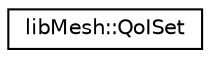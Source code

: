 digraph "类继承关系图"
{
 // INTERACTIVE_SVG=YES
  edge [fontname="Helvetica",fontsize="10",labelfontname="Helvetica",labelfontsize="10"];
  node [fontname="Helvetica",fontsize="10",shape=record];
  rankdir="LR";
  Node1 [label="libMesh::QoISet",height=0.2,width=0.4,color="black", fillcolor="white", style="filled",URL="$classlibMesh_1_1QoISet.html",tooltip="Data structure for specifying which Quantities of Interest should be calculated in an adjoint or a pa..."];
}
